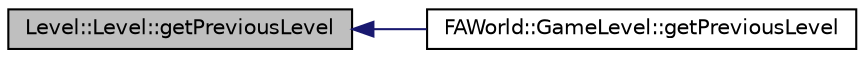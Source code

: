 digraph G
{
  edge [fontname="Helvetica",fontsize="10",labelfontname="Helvetica",labelfontsize="10"];
  node [fontname="Helvetica",fontsize="10",shape=record];
  rankdir="LR";
  Node1 [label="Level::Level::getPreviousLevel",height=0.2,width=0.4,color="black", fillcolor="grey75", style="filled" fontcolor="black"];
  Node1 -> Node2 [dir="back",color="midnightblue",fontsize="10",style="solid",fontname="Helvetica"];
  Node2 [label="FAWorld::GameLevel::getPreviousLevel",height=0.2,width=0.4,color="black", fillcolor="white", style="filled",URL="$class_f_a_world_1_1_game_level.html#a1e23b25cb1a3fbee6457cecf9848745e"];
}
